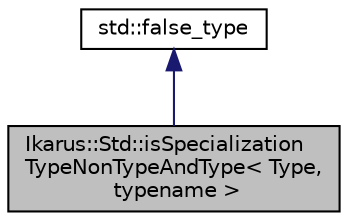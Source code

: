 digraph "Ikarus::Std::isSpecializationTypeNonTypeAndType&lt; Type, typename &gt;"
{
 // LATEX_PDF_SIZE
  edge [fontname="Helvetica",fontsize="10",labelfontname="Helvetica",labelfontsize="10"];
  node [fontname="Helvetica",fontsize="10",shape=record];
  Node1 [label="Ikarus::Std::isSpecialization\lTypeNonTypeAndType\< Type,\l typename \>",height=0.2,width=0.4,color="black", fillcolor="grey75", style="filled", fontcolor="black",tooltip=" "];
  Node2 -> Node1 [dir="back",color="midnightblue",fontsize="10",style="solid",fontname="Helvetica"];
  Node2 [label="std::false_type",height=0.2,width=0.4,color="black", fillcolor="white", style="filled",tooltip=" "];
}
